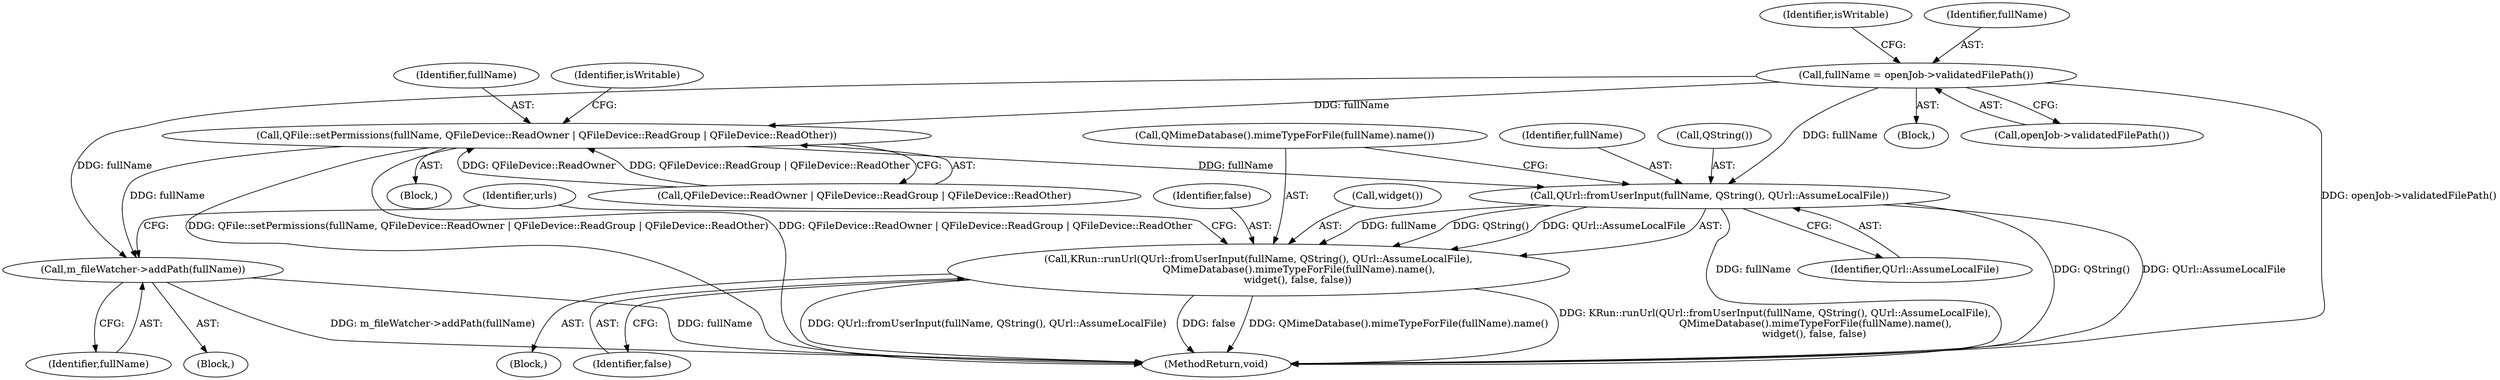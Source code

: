digraph "0_kde_82fdfd24d46966a117fa625b68784735a40f9065@API" {
"1000114" [label="(Call,fullName = openJob->validatedFilePath())"];
"1000128" [label="(Call,QFile::setPermissions(fullName, QFileDevice::ReadOwner | QFileDevice::ReadGroup | QFileDevice::ReadOther))"];
"1000146" [label="(Call,m_fileWatcher->addPath(fullName))"];
"1000151" [label="(Call,QUrl::fromUserInput(fullName, QString(), QUrl::AssumeLocalFile))"];
"1000150" [label="(Call,KRun::runUrl(QUrl::fromUserInput(fullName, QString(), QUrl::AssumeLocalFile),\n                          QMimeDatabase().mimeTypeForFile(fullName).name(),\n                         widget(), false, false))"];
"1000130" [label="(Call,QFileDevice::ReadOwner | QFileDevice::ReadGroup | QFileDevice::ReadOther)"];
"1000129" [label="(Identifier,fullName)"];
"1000149" [label="(Block,)"];
"1000158" [label="(Identifier,false)"];
"1000119" [label="(Identifier,isWritable)"];
"1000114" [label="(Call,fullName = openJob->validatedFilePath())"];
"1000106" [label="(Block,)"];
"1000162" [label="(Identifier,urls)"];
"1000156" [label="(Call,widget())"];
"1000157" [label="(Identifier,false)"];
"1000115" [label="(Identifier,fullName)"];
"1000155" [label="(Call,QMimeDatabase().mimeTypeForFile(fullName).name())"];
"1000147" [label="(Identifier,fullName)"];
"1000176" [label="(MethodReturn,void)"];
"1000150" [label="(Call,KRun::runUrl(QUrl::fromUserInput(fullName, QString(), QUrl::AssumeLocalFile),\n                          QMimeDatabase().mimeTypeForFile(fullName).name(),\n                         widget(), false, false))"];
"1000128" [label="(Call,QFile::setPermissions(fullName, QFileDevice::ReadOwner | QFileDevice::ReadGroup | QFileDevice::ReadOther))"];
"1000136" [label="(Identifier,isWritable)"];
"1000116" [label="(Call,openJob->validatedFilePath())"];
"1000152" [label="(Identifier,fullName)"];
"1000127" [label="(Block,)"];
"1000154" [label="(Identifier,QUrl::AssumeLocalFile)"];
"1000137" [label="(Block,)"];
"1000146" [label="(Call,m_fileWatcher->addPath(fullName))"];
"1000153" [label="(Call,QString())"];
"1000151" [label="(Call,QUrl::fromUserInput(fullName, QString(), QUrl::AssumeLocalFile))"];
"1000114" -> "1000106"  [label="AST: "];
"1000114" -> "1000116"  [label="CFG: "];
"1000115" -> "1000114"  [label="AST: "];
"1000116" -> "1000114"  [label="AST: "];
"1000119" -> "1000114"  [label="CFG: "];
"1000114" -> "1000176"  [label="DDG: openJob->validatedFilePath()"];
"1000114" -> "1000128"  [label="DDG: fullName"];
"1000114" -> "1000146"  [label="DDG: fullName"];
"1000114" -> "1000151"  [label="DDG: fullName"];
"1000128" -> "1000127"  [label="AST: "];
"1000128" -> "1000130"  [label="CFG: "];
"1000129" -> "1000128"  [label="AST: "];
"1000130" -> "1000128"  [label="AST: "];
"1000136" -> "1000128"  [label="CFG: "];
"1000128" -> "1000176"  [label="DDG: QFile::setPermissions(fullName, QFileDevice::ReadOwner | QFileDevice::ReadGroup | QFileDevice::ReadOther)"];
"1000128" -> "1000176"  [label="DDG: QFileDevice::ReadOwner | QFileDevice::ReadGroup | QFileDevice::ReadOther"];
"1000130" -> "1000128"  [label="DDG: QFileDevice::ReadOwner"];
"1000130" -> "1000128"  [label="DDG: QFileDevice::ReadGroup | QFileDevice::ReadOther"];
"1000128" -> "1000146"  [label="DDG: fullName"];
"1000128" -> "1000151"  [label="DDG: fullName"];
"1000146" -> "1000137"  [label="AST: "];
"1000146" -> "1000147"  [label="CFG: "];
"1000147" -> "1000146"  [label="AST: "];
"1000162" -> "1000146"  [label="CFG: "];
"1000146" -> "1000176"  [label="DDG: m_fileWatcher->addPath(fullName)"];
"1000146" -> "1000176"  [label="DDG: fullName"];
"1000151" -> "1000150"  [label="AST: "];
"1000151" -> "1000154"  [label="CFG: "];
"1000152" -> "1000151"  [label="AST: "];
"1000153" -> "1000151"  [label="AST: "];
"1000154" -> "1000151"  [label="AST: "];
"1000155" -> "1000151"  [label="CFG: "];
"1000151" -> "1000176"  [label="DDG: QString()"];
"1000151" -> "1000176"  [label="DDG: QUrl::AssumeLocalFile"];
"1000151" -> "1000176"  [label="DDG: fullName"];
"1000151" -> "1000150"  [label="DDG: fullName"];
"1000151" -> "1000150"  [label="DDG: QString()"];
"1000151" -> "1000150"  [label="DDG: QUrl::AssumeLocalFile"];
"1000150" -> "1000149"  [label="AST: "];
"1000150" -> "1000158"  [label="CFG: "];
"1000155" -> "1000150"  [label="AST: "];
"1000156" -> "1000150"  [label="AST: "];
"1000157" -> "1000150"  [label="AST: "];
"1000158" -> "1000150"  [label="AST: "];
"1000162" -> "1000150"  [label="CFG: "];
"1000150" -> "1000176"  [label="DDG: QUrl::fromUserInput(fullName, QString(), QUrl::AssumeLocalFile)"];
"1000150" -> "1000176"  [label="DDG: false"];
"1000150" -> "1000176"  [label="DDG: QMimeDatabase().mimeTypeForFile(fullName).name()"];
"1000150" -> "1000176"  [label="DDG: KRun::runUrl(QUrl::fromUserInput(fullName, QString(), QUrl::AssumeLocalFile),\n                          QMimeDatabase().mimeTypeForFile(fullName).name(),\n                         widget(), false, false)"];
}
